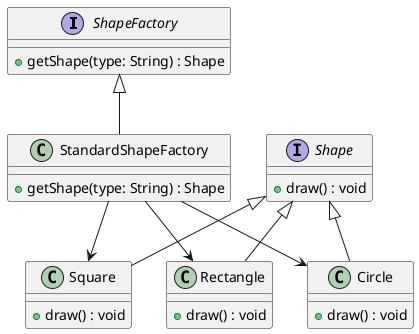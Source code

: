 @startuml
'https://plantuml.com/class-diagram

interface ShapeFactory {
    + getShape(type: String) : Shape
}
class StandardShapeFactory {
    + getShape(type: String) : Shape
}

ShapeFactory <|-- StandardShapeFactory

interface Shape {
    + draw() : void
}

class Square {
    + draw() : void
}

class Rectangle {
    + draw() : void
}

class Circle {
    + draw() : void
}

Shape <|-- Square
Shape <|-- Rectangle
Shape <|-- Circle

StandardShapeFactory --> Square
StandardShapeFactory --> Rectangle
StandardShapeFactory --> Circle
@enduml